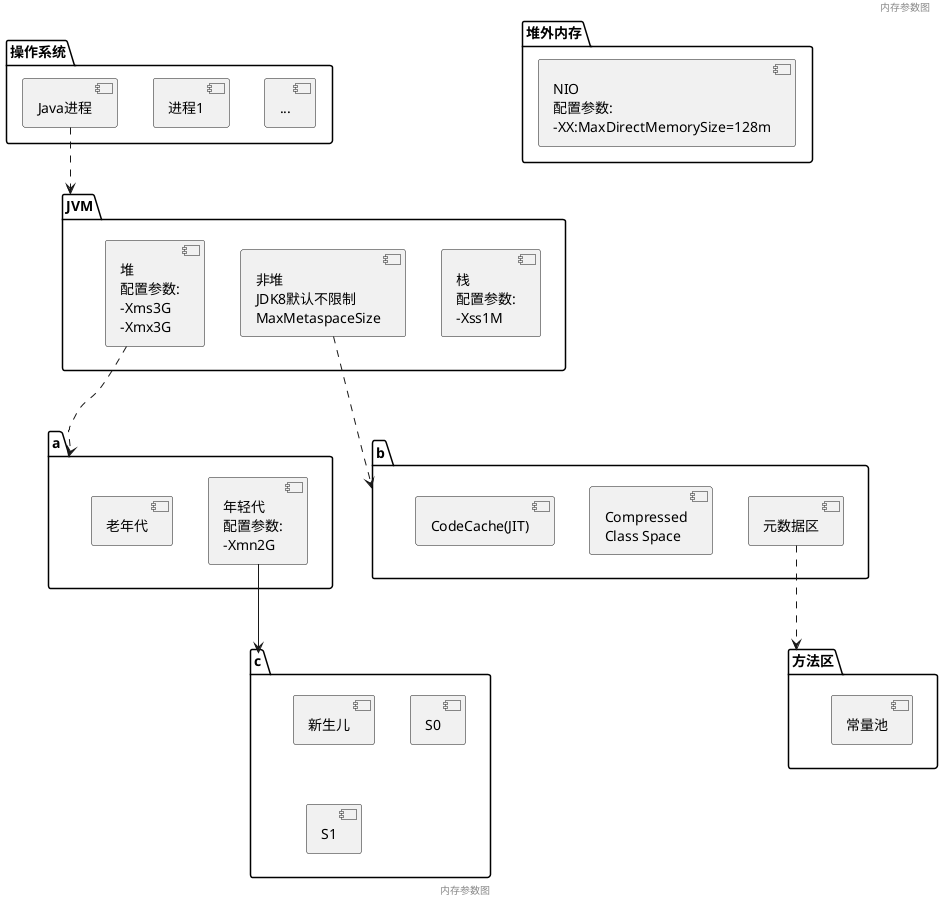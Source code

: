 @startuml
 header: 内存参数图
 footer: 内存参数图

package "操作系统" {
[...]
[进程1]
[Java进程]
}



package "JVM" {
component 栈 [
栈
配置参数:
-Xss1M
]
component 堆 [
堆
配置参数:
-Xms3G
-Xmx3G
]
component 非堆 [
非堆
JDK8默认不限制
MaxMetaspaceSize
]
 Java进程 .-> JVM
}

package "堆外内存" {
component NIO [
NIO
配置参数:
-XX:MaxDirectMemorySize=128m
]
}

package "a" {
component 年轻代 [
年轻代
配置参数:
-Xmn2G
]
component 老年代 [
老年代
]
 堆 .--> a
}

package "b" {
component 元数据区 [
元数据区
]
component Compressed [
Compressed
Class Space
]
component CodeCache [
CodeCache(JIT)
]
 非堆 .--> b
}

package "c" {
component 新生儿 [
新生儿
]
component S0 [
S0
]
component S1 [
S1
]
 年轻代 ---> c
}

package "方法区" {
component 常量池 [
常量池
]
 元数据区 .--> 方法区
}

@enduml